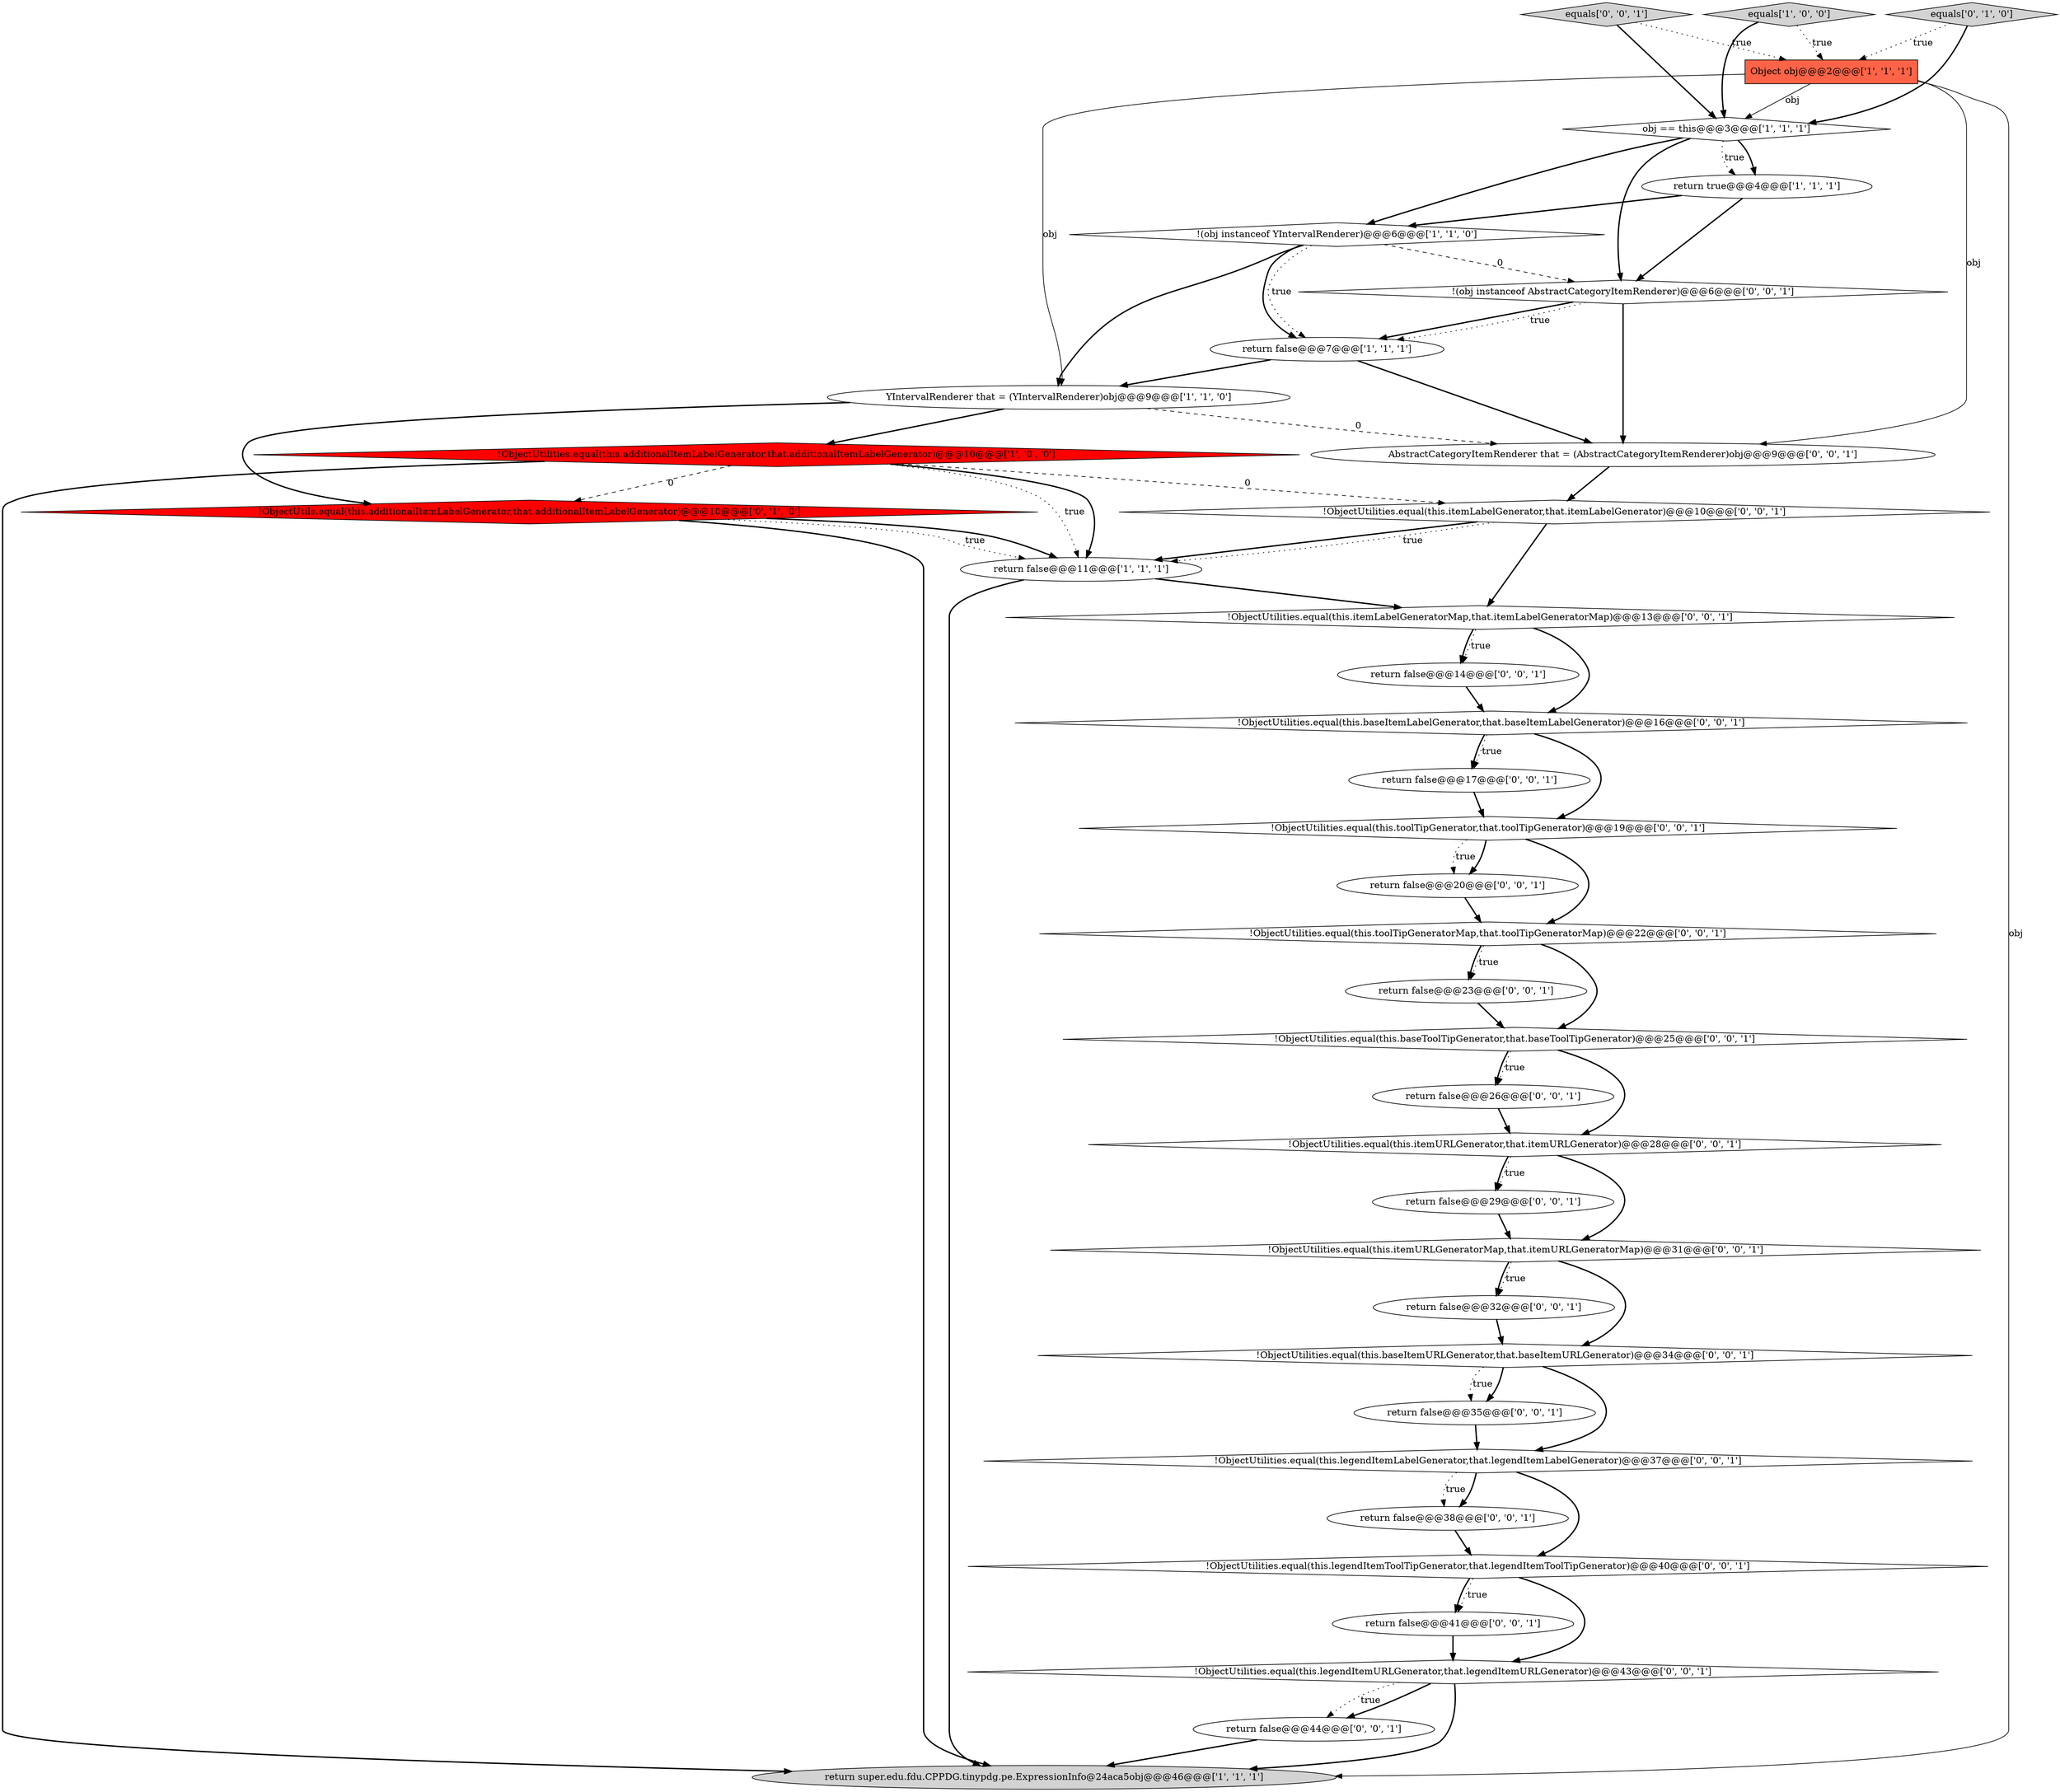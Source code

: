 digraph {
21 [style = filled, label = "return false@@@32@@@['0', '0', '1']", fillcolor = white, shape = ellipse image = "AAA0AAABBB3BBB"];
3 [style = filled, label = "!(obj instanceof YIntervalRenderer)@@@6@@@['1', '1', '0']", fillcolor = white, shape = diamond image = "AAA0AAABBB1BBB"];
18 [style = filled, label = "!ObjectUtilities.equal(this.legendItemLabelGenerator,that.legendItemLabelGenerator)@@@37@@@['0', '0', '1']", fillcolor = white, shape = diamond image = "AAA0AAABBB3BBB"];
26 [style = filled, label = "!ObjectUtilities.equal(this.itemURLGeneratorMap,that.itemURLGeneratorMap)@@@31@@@['0', '0', '1']", fillcolor = white, shape = diamond image = "AAA0AAABBB3BBB"];
35 [style = filled, label = "return false@@@26@@@['0', '0', '1']", fillcolor = white, shape = ellipse image = "AAA0AAABBB3BBB"];
4 [style = filled, label = "!ObjectUtilities.equal(this.additionalItemLabelGenerator,that.additionalItemLabelGenerator)@@@10@@@['1', '0', '0']", fillcolor = red, shape = diamond image = "AAA1AAABBB1BBB"];
28 [style = filled, label = "return false@@@35@@@['0', '0', '1']", fillcolor = white, shape = ellipse image = "AAA0AAABBB3BBB"];
15 [style = filled, label = "!ObjectUtilities.equal(this.legendItemToolTipGenerator,that.legendItemToolTipGenerator)@@@40@@@['0', '0', '1']", fillcolor = white, shape = diamond image = "AAA0AAABBB3BBB"];
29 [style = filled, label = "!ObjectUtilities.equal(this.toolTipGeneratorMap,that.toolTipGeneratorMap)@@@22@@@['0', '0', '1']", fillcolor = white, shape = diamond image = "AAA0AAABBB3BBB"];
6 [style = filled, label = "obj == this@@@3@@@['1', '1', '1']", fillcolor = white, shape = diamond image = "AAA0AAABBB1BBB"];
12 [style = filled, label = "return false@@@17@@@['0', '0', '1']", fillcolor = white, shape = ellipse image = "AAA0AAABBB3BBB"];
32 [style = filled, label = "return false@@@23@@@['0', '0', '1']", fillcolor = white, shape = ellipse image = "AAA0AAABBB3BBB"];
19 [style = filled, label = "AbstractCategoryItemRenderer that = (AbstractCategoryItemRenderer)obj@@@9@@@['0', '0', '1']", fillcolor = white, shape = ellipse image = "AAA0AAABBB3BBB"];
16 [style = filled, label = "equals['0', '0', '1']", fillcolor = lightgray, shape = diamond image = "AAA0AAABBB3BBB"];
20 [style = filled, label = "return false@@@44@@@['0', '0', '1']", fillcolor = white, shape = ellipse image = "AAA0AAABBB3BBB"];
23 [style = filled, label = "!ObjectUtilities.equal(this.baseItemURLGenerator,that.baseItemURLGenerator)@@@34@@@['0', '0', '1']", fillcolor = white, shape = diamond image = "AAA0AAABBB3BBB"];
7 [style = filled, label = "return false@@@7@@@['1', '1', '1']", fillcolor = white, shape = ellipse image = "AAA0AAABBB1BBB"];
0 [style = filled, label = "Object obj@@@2@@@['1', '1', '1']", fillcolor = tomato, shape = box image = "AAA0AAABBB1BBB"];
25 [style = filled, label = "!ObjectUtilities.equal(this.itemLabelGeneratorMap,that.itemLabelGeneratorMap)@@@13@@@['0', '0', '1']", fillcolor = white, shape = diamond image = "AAA0AAABBB3BBB"];
31 [style = filled, label = "return false@@@14@@@['0', '0', '1']", fillcolor = white, shape = ellipse image = "AAA0AAABBB3BBB"];
14 [style = filled, label = "!(obj instanceof AbstractCategoryItemRenderer)@@@6@@@['0', '0', '1']", fillcolor = white, shape = diamond image = "AAA0AAABBB3BBB"];
22 [style = filled, label = "!ObjectUtilities.equal(this.legendItemURLGenerator,that.legendItemURLGenerator)@@@43@@@['0', '0', '1']", fillcolor = white, shape = diamond image = "AAA0AAABBB3BBB"];
34 [style = filled, label = "return false@@@29@@@['0', '0', '1']", fillcolor = white, shape = ellipse image = "AAA0AAABBB3BBB"];
36 [style = filled, label = "!ObjectUtilities.equal(this.baseToolTipGenerator,that.baseToolTipGenerator)@@@25@@@['0', '0', '1']", fillcolor = white, shape = diamond image = "AAA0AAABBB3BBB"];
17 [style = filled, label = "!ObjectUtilities.equal(this.itemLabelGenerator,that.itemLabelGenerator)@@@10@@@['0', '0', '1']", fillcolor = white, shape = diamond image = "AAA0AAABBB3BBB"];
24 [style = filled, label = "return false@@@38@@@['0', '0', '1']", fillcolor = white, shape = ellipse image = "AAA0AAABBB3BBB"];
10 [style = filled, label = "!ObjectUtils.equal(this.additionalItemLabelGenerator,that.additionalItemLabelGenerator)@@@10@@@['0', '1', '0']", fillcolor = red, shape = diamond image = "AAA1AAABBB2BBB"];
1 [style = filled, label = "return super.edu.fdu.CPPDG.tinypdg.pe.ExpressionInfo@24aca5obj@@@46@@@['1', '1', '1']", fillcolor = lightgray, shape = ellipse image = "AAA0AAABBB1BBB"];
8 [style = filled, label = "YIntervalRenderer that = (YIntervalRenderer)obj@@@9@@@['1', '1', '0']", fillcolor = white, shape = ellipse image = "AAA0AAABBB1BBB"];
27 [style = filled, label = "return false@@@41@@@['0', '0', '1']", fillcolor = white, shape = ellipse image = "AAA0AAABBB3BBB"];
2 [style = filled, label = "return true@@@4@@@['1', '1', '1']", fillcolor = white, shape = ellipse image = "AAA0AAABBB1BBB"];
33 [style = filled, label = "!ObjectUtilities.equal(this.itemURLGenerator,that.itemURLGenerator)@@@28@@@['0', '0', '1']", fillcolor = white, shape = diamond image = "AAA0AAABBB3BBB"];
9 [style = filled, label = "equals['1', '0', '0']", fillcolor = lightgray, shape = diamond image = "AAA0AAABBB1BBB"];
30 [style = filled, label = "!ObjectUtilities.equal(this.toolTipGenerator,that.toolTipGenerator)@@@19@@@['0', '0', '1']", fillcolor = white, shape = diamond image = "AAA0AAABBB3BBB"];
13 [style = filled, label = "return false@@@20@@@['0', '0', '1']", fillcolor = white, shape = ellipse image = "AAA0AAABBB3BBB"];
11 [style = filled, label = "equals['0', '1', '0']", fillcolor = lightgray, shape = diamond image = "AAA0AAABBB2BBB"];
37 [style = filled, label = "!ObjectUtilities.equal(this.baseItemLabelGenerator,that.baseItemLabelGenerator)@@@16@@@['0', '0', '1']", fillcolor = white, shape = diamond image = "AAA0AAABBB3BBB"];
5 [style = filled, label = "return false@@@11@@@['1', '1', '1']", fillcolor = white, shape = ellipse image = "AAA0AAABBB1BBB"];
6->3 [style = bold, label=""];
8->10 [style = bold, label=""];
17->25 [style = bold, label=""];
31->37 [style = bold, label=""];
30->13 [style = bold, label=""];
0->1 [style = solid, label="obj"];
7->8 [style = bold, label=""];
36->33 [style = bold, label=""];
30->29 [style = bold, label=""];
9->6 [style = bold, label=""];
14->7 [style = bold, label=""];
25->31 [style = bold, label=""];
23->28 [style = bold, label=""];
34->26 [style = bold, label=""];
11->0 [style = dotted, label="true"];
2->14 [style = bold, label=""];
14->7 [style = dotted, label="true"];
8->4 [style = bold, label=""];
29->36 [style = bold, label=""];
17->5 [style = bold, label=""];
3->7 [style = dotted, label="true"];
28->18 [style = bold, label=""];
4->17 [style = dashed, label="0"];
0->6 [style = solid, label="obj"];
16->6 [style = bold, label=""];
18->15 [style = bold, label=""];
27->22 [style = bold, label=""];
5->25 [style = bold, label=""];
15->27 [style = dotted, label="true"];
6->2 [style = bold, label=""];
5->1 [style = bold, label=""];
22->20 [style = dotted, label="true"];
22->20 [style = bold, label=""];
3->7 [style = bold, label=""];
25->37 [style = bold, label=""];
29->32 [style = bold, label=""];
32->36 [style = bold, label=""];
36->35 [style = bold, label=""];
4->10 [style = dashed, label="0"];
10->1 [style = bold, label=""];
0->19 [style = solid, label="obj"];
29->32 [style = dotted, label="true"];
21->23 [style = bold, label=""];
4->5 [style = dotted, label="true"];
18->24 [style = bold, label=""];
9->0 [style = dotted, label="true"];
25->31 [style = dotted, label="true"];
37->30 [style = bold, label=""];
23->28 [style = dotted, label="true"];
2->3 [style = bold, label=""];
18->24 [style = dotted, label="true"];
14->19 [style = bold, label=""];
19->17 [style = bold, label=""];
20->1 [style = bold, label=""];
37->12 [style = bold, label=""];
15->22 [style = bold, label=""];
33->26 [style = bold, label=""];
26->21 [style = bold, label=""];
6->2 [style = dotted, label="true"];
30->13 [style = dotted, label="true"];
10->5 [style = bold, label=""];
3->8 [style = bold, label=""];
4->1 [style = bold, label=""];
22->1 [style = bold, label=""];
3->14 [style = dashed, label="0"];
7->19 [style = bold, label=""];
4->5 [style = bold, label=""];
23->18 [style = bold, label=""];
24->15 [style = bold, label=""];
8->19 [style = dashed, label="0"];
33->34 [style = dotted, label="true"];
11->6 [style = bold, label=""];
35->33 [style = bold, label=""];
37->12 [style = dotted, label="true"];
12->30 [style = bold, label=""];
10->5 [style = dotted, label="true"];
6->14 [style = bold, label=""];
13->29 [style = bold, label=""];
0->8 [style = solid, label="obj"];
16->0 [style = dotted, label="true"];
26->21 [style = dotted, label="true"];
26->23 [style = bold, label=""];
36->35 [style = dotted, label="true"];
15->27 [style = bold, label=""];
33->34 [style = bold, label=""];
17->5 [style = dotted, label="true"];
}
